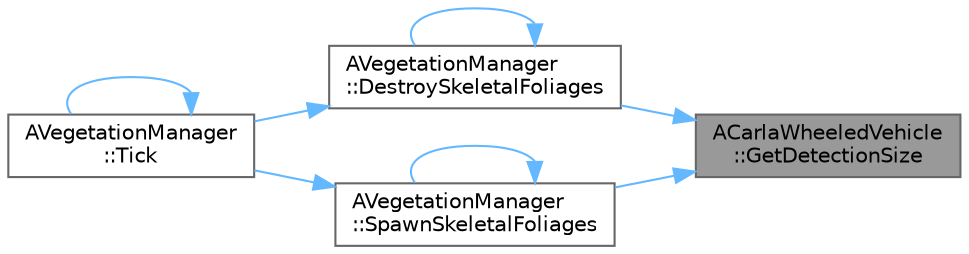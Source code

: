 digraph "ACarlaWheeledVehicle::GetDetectionSize"
{
 // INTERACTIVE_SVG=YES
 // LATEX_PDF_SIZE
  bgcolor="transparent";
  edge [fontname=Helvetica,fontsize=10,labelfontname=Helvetica,labelfontsize=10];
  node [fontname=Helvetica,fontsize=10,shape=box,height=0.2,width=0.4];
  rankdir="RL";
  Node1 [id="Node000001",label="ACarlaWheeledVehicle\l::GetDetectionSize",height=0.2,width=0.4,color="gray40", fillcolor="grey60", style="filled", fontcolor="black",tooltip=" "];
  Node1 -> Node2 [id="edge1_Node000001_Node000002",dir="back",color="steelblue1",style="solid",tooltip=" "];
  Node2 [id="Node000002",label="AVegetationManager\l::DestroySkeletalFoliages",height=0.2,width=0.4,color="grey40", fillcolor="white", style="filled",URL="$dd/dfc/classAVegetationManager.html#a879b3c06f32946d1a19a4c397a94963f",tooltip=" "];
  Node2 -> Node2 [id="edge2_Node000002_Node000002",dir="back",color="steelblue1",style="solid",tooltip=" "];
  Node2 -> Node3 [id="edge3_Node000002_Node000003",dir="back",color="steelblue1",style="solid",tooltip=" "];
  Node3 [id="Node000003",label="AVegetationManager\l::Tick",height=0.2,width=0.4,color="grey40", fillcolor="white", style="filled",URL="$dd/dfc/classAVegetationManager.html#ada74503c5ecccbf6bde2f4c065bca528",tooltip=" "];
  Node3 -> Node3 [id="edge4_Node000003_Node000003",dir="back",color="steelblue1",style="solid",tooltip=" "];
  Node1 -> Node4 [id="edge5_Node000001_Node000004",dir="back",color="steelblue1",style="solid",tooltip=" "];
  Node4 [id="Node000004",label="AVegetationManager\l::SpawnSkeletalFoliages",height=0.2,width=0.4,color="grey40", fillcolor="white", style="filled",URL="$dd/dfc/classAVegetationManager.html#a12dd465c5e5cbf21c78818bbee11b877",tooltip=" "];
  Node4 -> Node4 [id="edge6_Node000004_Node000004",dir="back",color="steelblue1",style="solid",tooltip=" "];
  Node4 -> Node3 [id="edge7_Node000004_Node000003",dir="back",color="steelblue1",style="solid",tooltip=" "];
}
